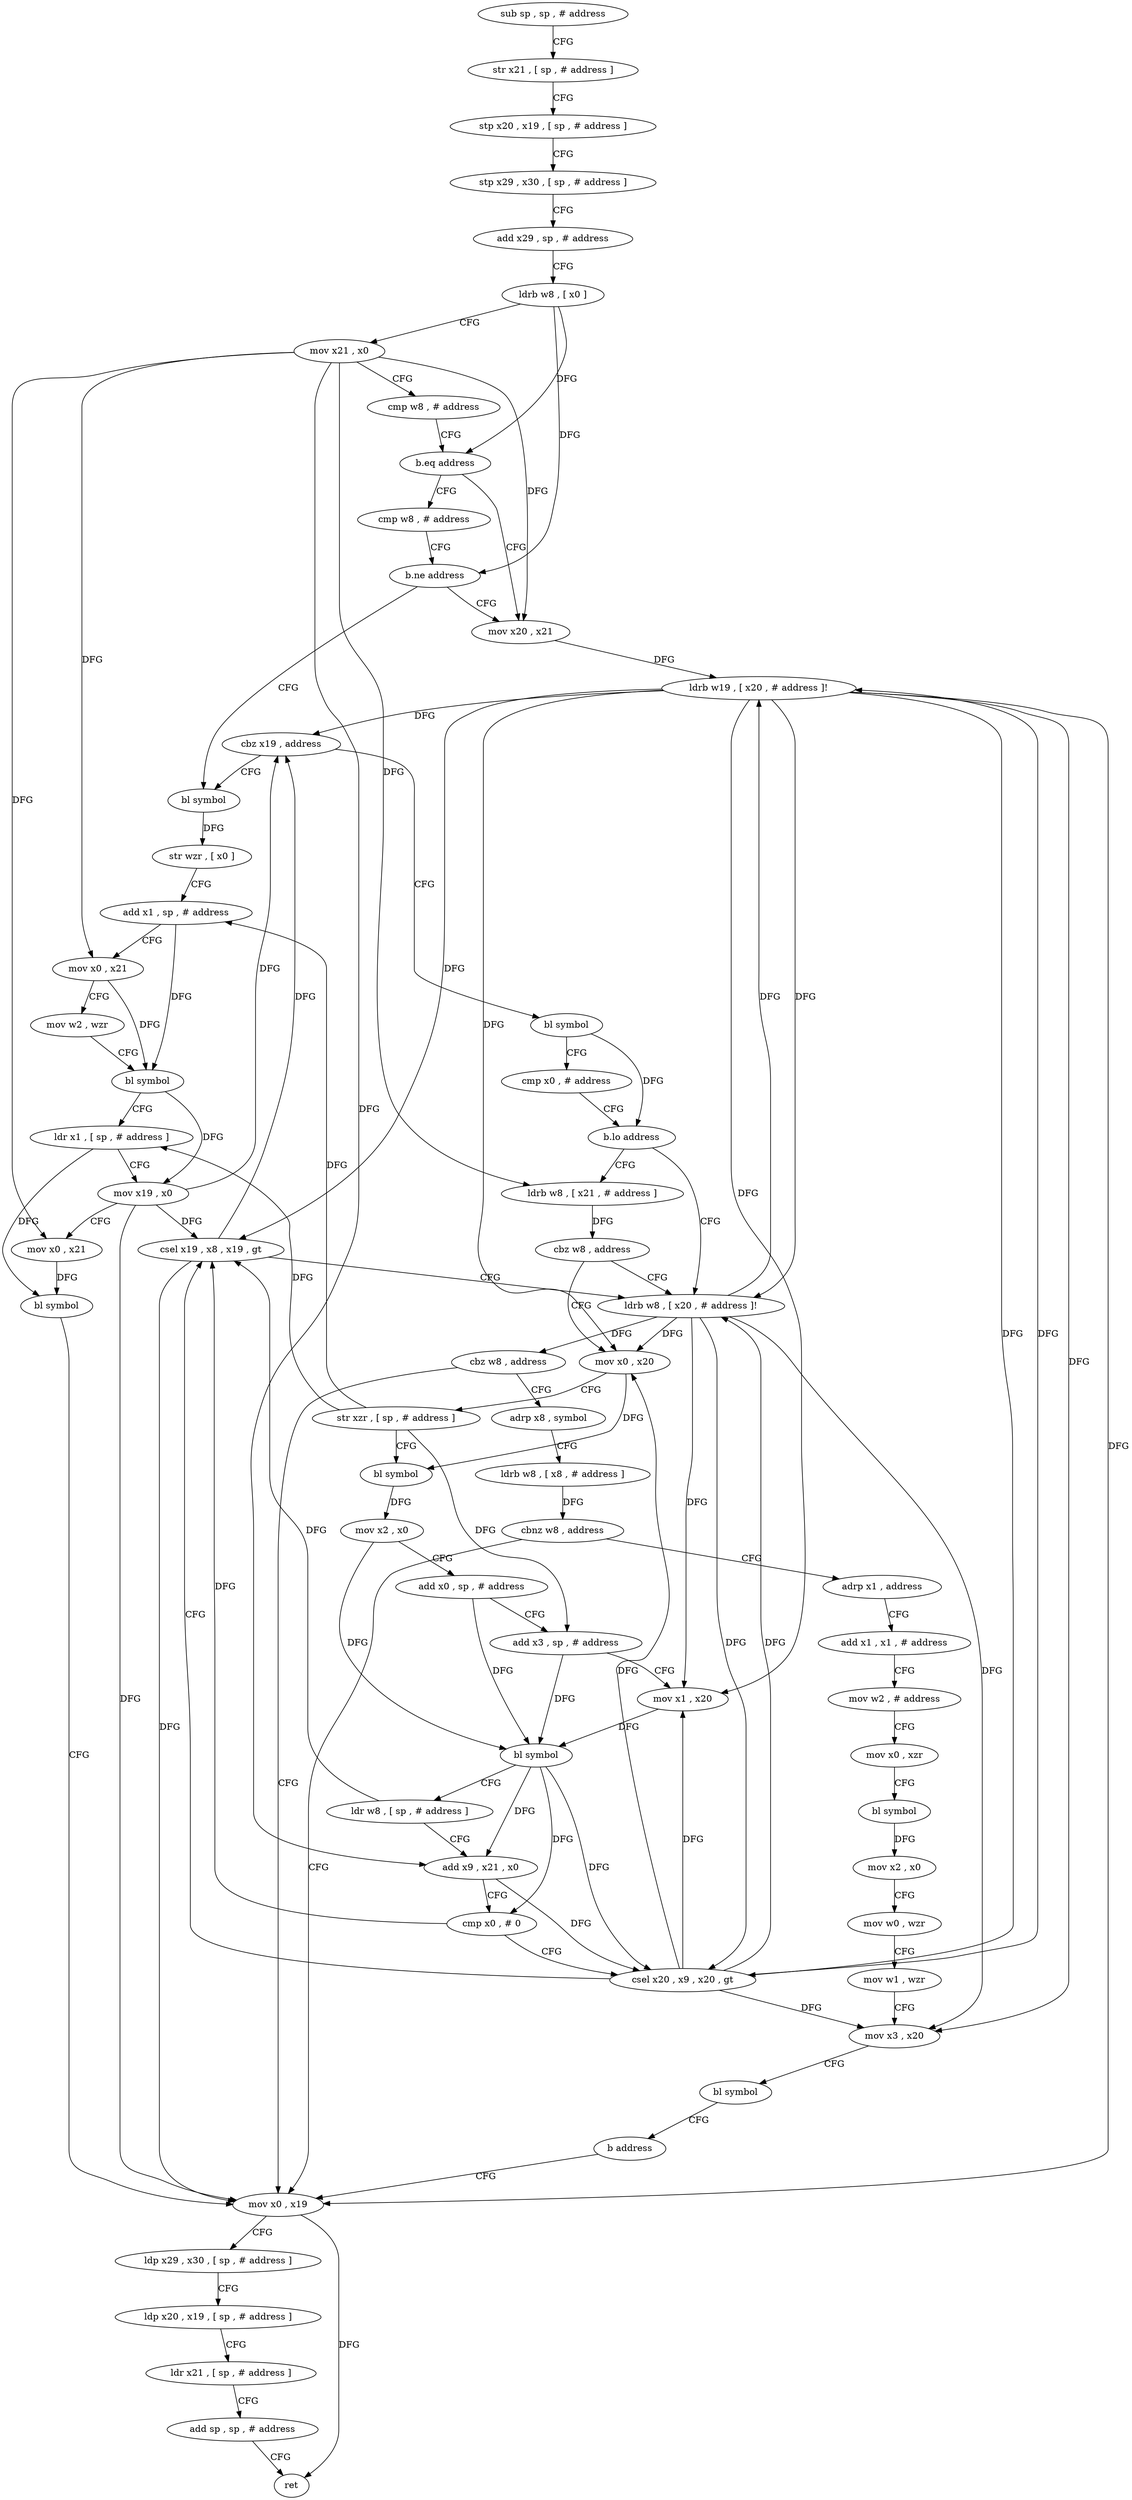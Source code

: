 digraph "func" {
"4202332" [label = "sub sp , sp , # address" ]
"4202336" [label = "str x21 , [ sp , # address ]" ]
"4202340" [label = "stp x20 , x19 , [ sp , # address ]" ]
"4202344" [label = "stp x29 , x30 , [ sp , # address ]" ]
"4202348" [label = "add x29 , sp , # address" ]
"4202352" [label = "ldrb w8 , [ x0 ]" ]
"4202356" [label = "mov x21 , x0" ]
"4202360" [label = "cmp w8 , # address" ]
"4202364" [label = "b.eq address" ]
"4202376" [label = "mov x20 , x21" ]
"4202368" [label = "cmp w8 , # address" ]
"4202380" [label = "ldrb w19 , [ x20 , # address ]!" ]
"4202384" [label = "cbz x19 , address" ]
"4202524" [label = "bl symbol" ]
"4202388" [label = "bl symbol" ]
"4202372" [label = "b.ne address" ]
"4202528" [label = "str wzr , [ x0 ]" ]
"4202532" [label = "add x1 , sp , # address" ]
"4202536" [label = "mov x0 , x21" ]
"4202540" [label = "mov w2 , wzr" ]
"4202544" [label = "bl symbol" ]
"4202548" [label = "ldr x1 , [ sp , # address ]" ]
"4202552" [label = "mov x19 , x0" ]
"4202556" [label = "mov x0 , x21" ]
"4202560" [label = "bl symbol" ]
"4202564" [label = "mov x0 , x19" ]
"4202392" [label = "cmp x0 , # address" ]
"4202396" [label = "b.lo address" ]
"4202460" [label = "ldrb w8 , [ x20 , # address ]!" ]
"4202400" [label = "ldrb w8 , [ x21 , # address ]" ]
"4202464" [label = "cbz w8 , address" ]
"4202468" [label = "adrp x8 , symbol" ]
"4202404" [label = "cbz w8 , address" ]
"4202408" [label = "mov x0 , x20" ]
"4202568" [label = "ldp x29 , x30 , [ sp , # address ]" ]
"4202572" [label = "ldp x20 , x19 , [ sp , # address ]" ]
"4202576" [label = "ldr x21 , [ sp , # address ]" ]
"4202580" [label = "add sp , sp , # address" ]
"4202584" [label = "ret" ]
"4202472" [label = "ldrb w8 , [ x8 , # address ]" ]
"4202476" [label = "cbnz w8 , address" ]
"4202480" [label = "adrp x1 , address" ]
"4202412" [label = "str xzr , [ sp , # address ]" ]
"4202416" [label = "bl symbol" ]
"4202420" [label = "mov x2 , x0" ]
"4202424" [label = "add x0 , sp , # address" ]
"4202428" [label = "add x3 , sp , # address" ]
"4202432" [label = "mov x1 , x20" ]
"4202436" [label = "bl symbol" ]
"4202440" [label = "ldr w8 , [ sp , # address ]" ]
"4202444" [label = "add x9 , x21 , x0" ]
"4202448" [label = "cmp x0 , # 0" ]
"4202452" [label = "csel x20 , x9 , x20 , gt" ]
"4202456" [label = "csel x19 , x8 , x19 , gt" ]
"4202484" [label = "add x1 , x1 , # address" ]
"4202488" [label = "mov w2 , # address" ]
"4202492" [label = "mov x0 , xzr" ]
"4202496" [label = "bl symbol" ]
"4202500" [label = "mov x2 , x0" ]
"4202504" [label = "mov w0 , wzr" ]
"4202508" [label = "mov w1 , wzr" ]
"4202512" [label = "mov x3 , x20" ]
"4202516" [label = "bl symbol" ]
"4202520" [label = "b address" ]
"4202332" -> "4202336" [ label = "CFG" ]
"4202336" -> "4202340" [ label = "CFG" ]
"4202340" -> "4202344" [ label = "CFG" ]
"4202344" -> "4202348" [ label = "CFG" ]
"4202348" -> "4202352" [ label = "CFG" ]
"4202352" -> "4202356" [ label = "CFG" ]
"4202352" -> "4202364" [ label = "DFG" ]
"4202352" -> "4202372" [ label = "DFG" ]
"4202356" -> "4202360" [ label = "CFG" ]
"4202356" -> "4202376" [ label = "DFG" ]
"4202356" -> "4202536" [ label = "DFG" ]
"4202356" -> "4202556" [ label = "DFG" ]
"4202356" -> "4202400" [ label = "DFG" ]
"4202356" -> "4202444" [ label = "DFG" ]
"4202360" -> "4202364" [ label = "CFG" ]
"4202364" -> "4202376" [ label = "CFG" ]
"4202364" -> "4202368" [ label = "CFG" ]
"4202376" -> "4202380" [ label = "DFG" ]
"4202368" -> "4202372" [ label = "CFG" ]
"4202380" -> "4202384" [ label = "DFG" ]
"4202380" -> "4202460" [ label = "DFG" ]
"4202380" -> "4202408" [ label = "DFG" ]
"4202380" -> "4202432" [ label = "DFG" ]
"4202380" -> "4202512" [ label = "DFG" ]
"4202380" -> "4202452" [ label = "DFG" ]
"4202380" -> "4202564" [ label = "DFG" ]
"4202380" -> "4202456" [ label = "DFG" ]
"4202384" -> "4202524" [ label = "CFG" ]
"4202384" -> "4202388" [ label = "CFG" ]
"4202524" -> "4202528" [ label = "DFG" ]
"4202388" -> "4202392" [ label = "CFG" ]
"4202388" -> "4202396" [ label = "DFG" ]
"4202372" -> "4202524" [ label = "CFG" ]
"4202372" -> "4202376" [ label = "CFG" ]
"4202528" -> "4202532" [ label = "CFG" ]
"4202532" -> "4202536" [ label = "CFG" ]
"4202532" -> "4202544" [ label = "DFG" ]
"4202536" -> "4202540" [ label = "CFG" ]
"4202536" -> "4202544" [ label = "DFG" ]
"4202540" -> "4202544" [ label = "CFG" ]
"4202544" -> "4202548" [ label = "CFG" ]
"4202544" -> "4202552" [ label = "DFG" ]
"4202548" -> "4202552" [ label = "CFG" ]
"4202548" -> "4202560" [ label = "DFG" ]
"4202552" -> "4202556" [ label = "CFG" ]
"4202552" -> "4202384" [ label = "DFG" ]
"4202552" -> "4202564" [ label = "DFG" ]
"4202552" -> "4202456" [ label = "DFG" ]
"4202556" -> "4202560" [ label = "DFG" ]
"4202560" -> "4202564" [ label = "CFG" ]
"4202564" -> "4202568" [ label = "CFG" ]
"4202564" -> "4202584" [ label = "DFG" ]
"4202392" -> "4202396" [ label = "CFG" ]
"4202396" -> "4202460" [ label = "CFG" ]
"4202396" -> "4202400" [ label = "CFG" ]
"4202460" -> "4202464" [ label = "DFG" ]
"4202460" -> "4202380" [ label = "DFG" ]
"4202460" -> "4202408" [ label = "DFG" ]
"4202460" -> "4202432" [ label = "DFG" ]
"4202460" -> "4202512" [ label = "DFG" ]
"4202460" -> "4202452" [ label = "DFG" ]
"4202400" -> "4202404" [ label = "DFG" ]
"4202464" -> "4202564" [ label = "CFG" ]
"4202464" -> "4202468" [ label = "CFG" ]
"4202468" -> "4202472" [ label = "CFG" ]
"4202404" -> "4202460" [ label = "CFG" ]
"4202404" -> "4202408" [ label = "CFG" ]
"4202408" -> "4202412" [ label = "CFG" ]
"4202408" -> "4202416" [ label = "DFG" ]
"4202568" -> "4202572" [ label = "CFG" ]
"4202572" -> "4202576" [ label = "CFG" ]
"4202576" -> "4202580" [ label = "CFG" ]
"4202580" -> "4202584" [ label = "CFG" ]
"4202472" -> "4202476" [ label = "DFG" ]
"4202476" -> "4202564" [ label = "CFG" ]
"4202476" -> "4202480" [ label = "CFG" ]
"4202480" -> "4202484" [ label = "CFG" ]
"4202412" -> "4202416" [ label = "CFG" ]
"4202412" -> "4202532" [ label = "DFG" ]
"4202412" -> "4202548" [ label = "DFG" ]
"4202412" -> "4202428" [ label = "DFG" ]
"4202416" -> "4202420" [ label = "DFG" ]
"4202420" -> "4202424" [ label = "CFG" ]
"4202420" -> "4202436" [ label = "DFG" ]
"4202424" -> "4202428" [ label = "CFG" ]
"4202424" -> "4202436" [ label = "DFG" ]
"4202428" -> "4202432" [ label = "CFG" ]
"4202428" -> "4202436" [ label = "DFG" ]
"4202432" -> "4202436" [ label = "DFG" ]
"4202436" -> "4202440" [ label = "CFG" ]
"4202436" -> "4202444" [ label = "DFG" ]
"4202436" -> "4202448" [ label = "DFG" ]
"4202436" -> "4202452" [ label = "DFG" ]
"4202440" -> "4202444" [ label = "CFG" ]
"4202440" -> "4202456" [ label = "DFG" ]
"4202444" -> "4202448" [ label = "CFG" ]
"4202444" -> "4202452" [ label = "DFG" ]
"4202448" -> "4202452" [ label = "CFG" ]
"4202448" -> "4202456" [ label = "DFG" ]
"4202452" -> "4202456" [ label = "CFG" ]
"4202452" -> "4202380" [ label = "DFG" ]
"4202452" -> "4202460" [ label = "DFG" ]
"4202452" -> "4202408" [ label = "DFG" ]
"4202452" -> "4202432" [ label = "DFG" ]
"4202452" -> "4202512" [ label = "DFG" ]
"4202456" -> "4202460" [ label = "CFG" ]
"4202456" -> "4202384" [ label = "DFG" ]
"4202456" -> "4202564" [ label = "DFG" ]
"4202484" -> "4202488" [ label = "CFG" ]
"4202488" -> "4202492" [ label = "CFG" ]
"4202492" -> "4202496" [ label = "CFG" ]
"4202496" -> "4202500" [ label = "DFG" ]
"4202500" -> "4202504" [ label = "CFG" ]
"4202504" -> "4202508" [ label = "CFG" ]
"4202508" -> "4202512" [ label = "CFG" ]
"4202512" -> "4202516" [ label = "CFG" ]
"4202516" -> "4202520" [ label = "CFG" ]
"4202520" -> "4202564" [ label = "CFG" ]
}
